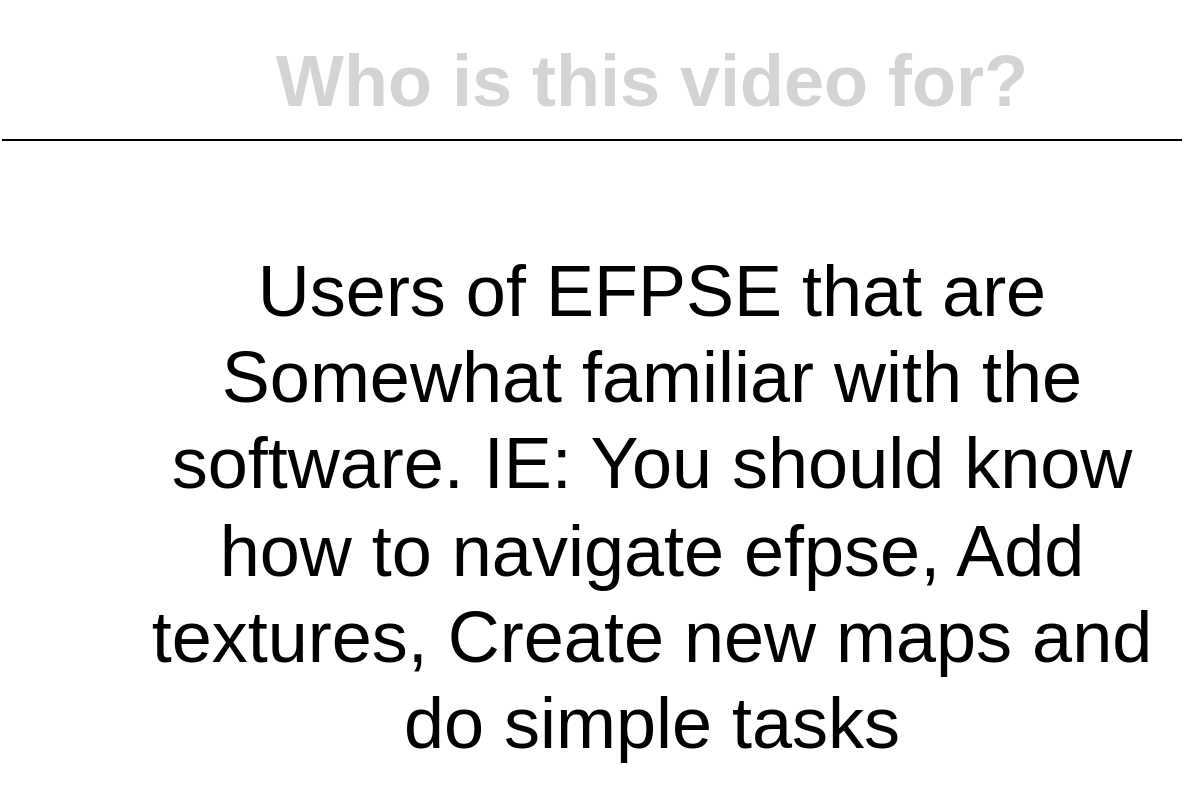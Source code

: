 <mxfile>
    <diagram id="nApY0GXeao1E4CzejnQw" name="Page-1">
        <mxGraphModel dx="689" dy="1589" grid="1" gridSize="10" guides="1" tooltips="1" connect="1" arrows="1" fold="1" page="1" pageScale="1" pageWidth="850" pageHeight="1100" math="0" shadow="0">
            <root>
                <mxCell id="0"/>
                <mxCell id="1" parent="0"/>
                <mxCell id="2" value="&lt;h2 style=&quot;color: rgb(212, 212, 212); line-height: 19px; font-size: 36px;&quot;&gt;Who is this video for?&lt;/h2&gt;" style="text;html=1;strokeColor=none;fillColor=none;align=center;verticalAlign=middle;whiteSpace=wrap;rounded=0;" parent="1" vertex="1">
                    <mxGeometry x="130" width="530" height="60" as="geometry"/>
                </mxCell>
                <mxCell id="3" value="" style="endArrow=none;html=1;fontSize=36;entryX=1;entryY=1;entryDx=0;entryDy=0;" parent="1" target="2" edge="1">
                    <mxGeometry width="50" height="50" relative="1" as="geometry">
                        <mxPoint x="70" y="60" as="sourcePoint"/>
                        <mxPoint x="380" y="150" as="targetPoint"/>
                    </mxGeometry>
                </mxCell>
                <mxCell id="22" value="Users of EFPSE that are Somewhat familiar with the software. IE: You should know how to navigate efpse, Add textures, Create new maps and do simple tasks" style="text;html=1;strokeColor=none;fillColor=none;align=center;verticalAlign=middle;whiteSpace=wrap;rounded=0;labelBackgroundColor=none;fontFamily=Helvetica;fontSize=36;" parent="1" vertex="1">
                    <mxGeometry x="130" y="100" width="530" height="285" as="geometry"/>
                </mxCell>
            </root>
        </mxGraphModel>
    </diagram>
</mxfile>